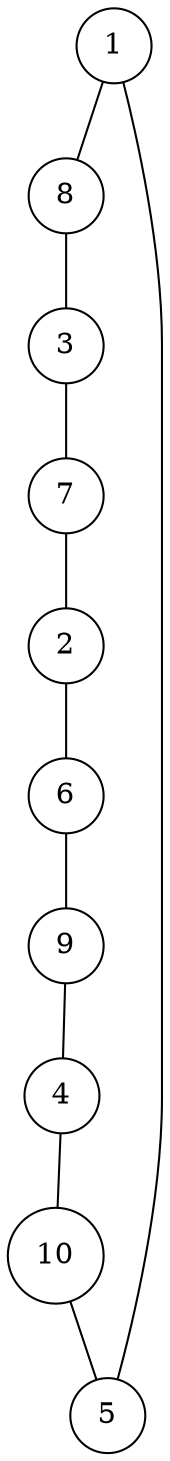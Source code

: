 graph random1249610 {
	node [shape=circle fillcolor=white]
	1 [ pos = "2.890624,1.916725!"]
	2 [ pos = "4.420836,4.022969!"]
	3 [ pos = "0.943230,4.363657!"]
	4 [ pos = "5.000000,1.342626!"]
	5 [ pos = "2.398141,1.194233!"]
	6 [ pos = "4.679648,4.019812!"]
	7 [ pos = "3.273514,3.941815!"]
	8 [ pos = "1.873104,2.415069!"]
	9 [ pos = "3.472479,2.790626!"]
	10 [ pos = "3.243597,0.748748!"]

	1 -- 8
	2 -- 6
	3 -- 7
	4 -- 10
	5 -- 1
	6 -- 9
	7 -- 2
	8 -- 3
	9 -- 4
	10 -- 5
}